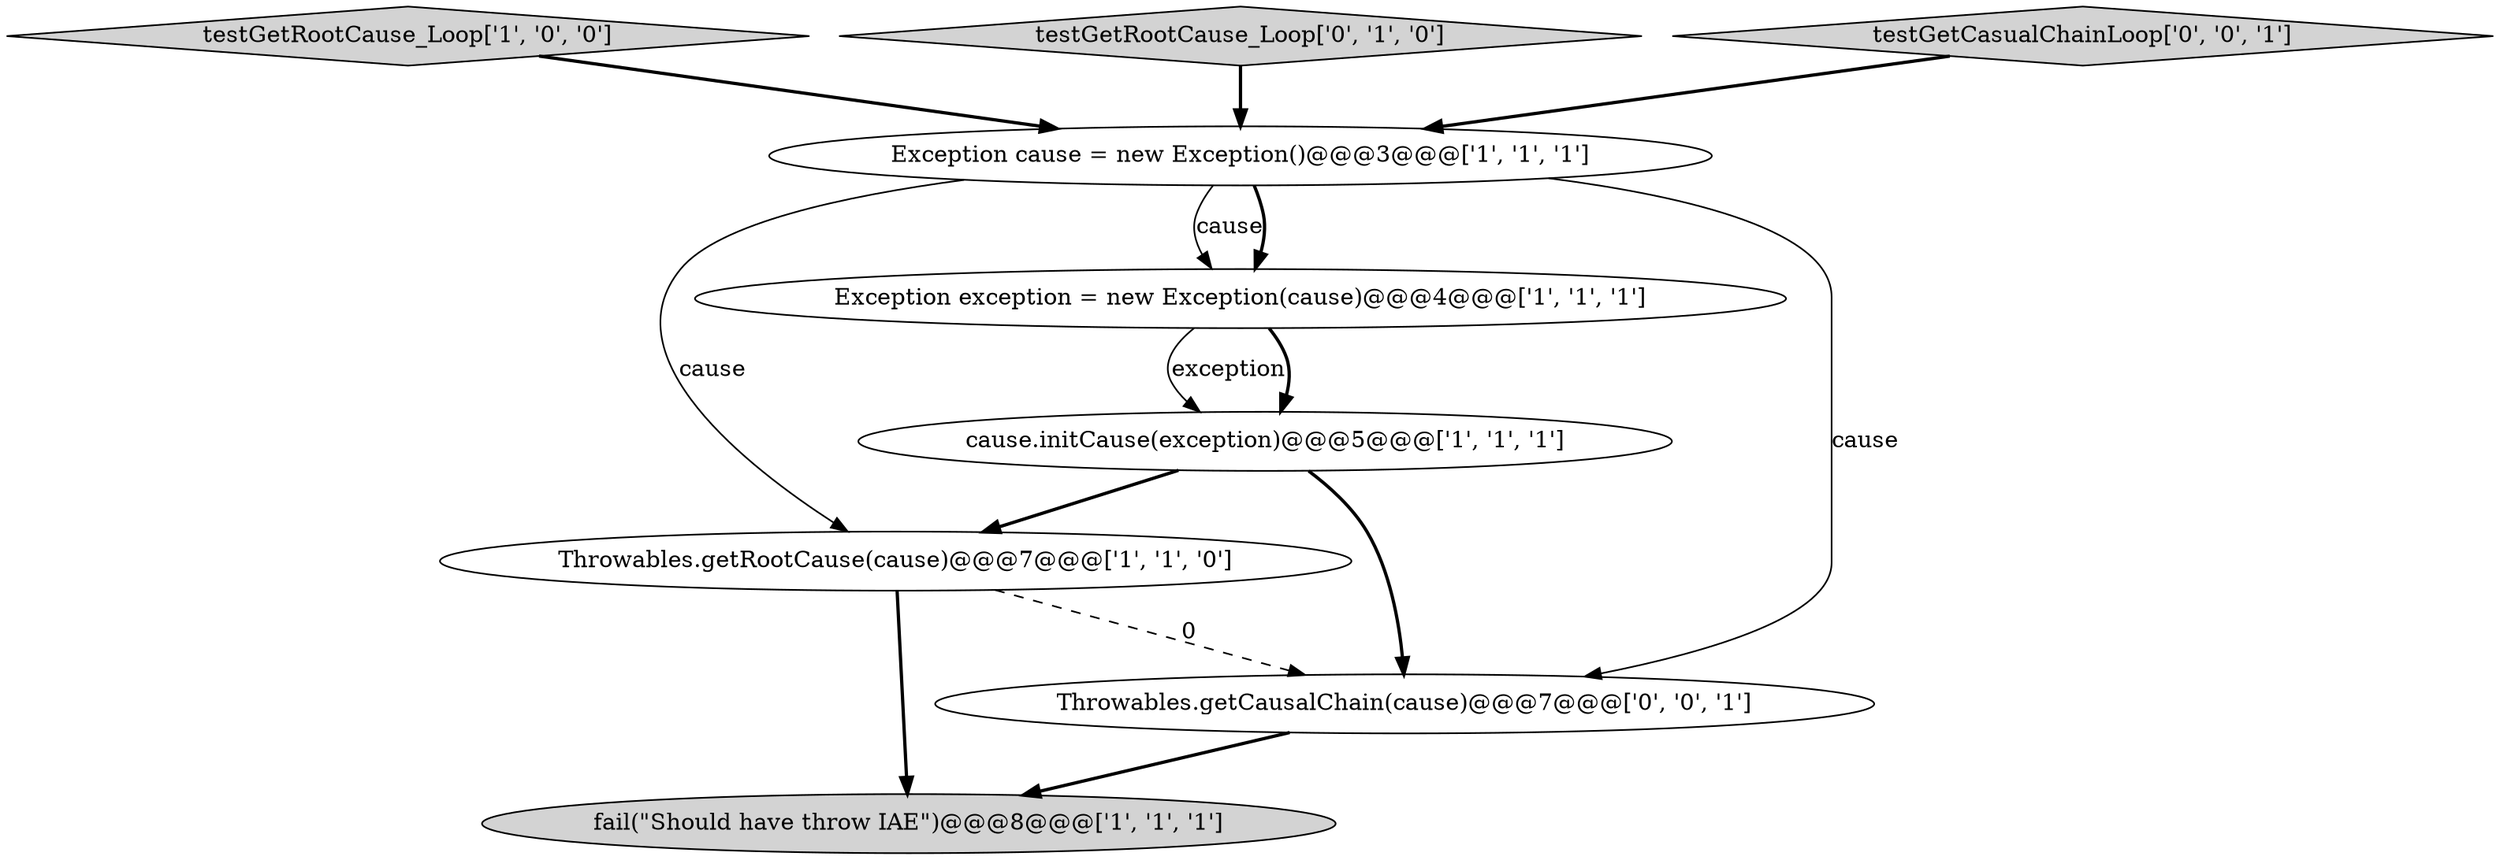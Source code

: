 digraph {
1 [style = filled, label = "testGetRootCause_Loop['1', '0', '0']", fillcolor = lightgray, shape = diamond image = "AAA0AAABBB1BBB"];
0 [style = filled, label = "fail(\"Should have throw IAE\")@@@8@@@['1', '1', '1']", fillcolor = lightgray, shape = ellipse image = "AAA0AAABBB1BBB"];
5 [style = filled, label = "Exception exception = new Exception(cause)@@@4@@@['1', '1', '1']", fillcolor = white, shape = ellipse image = "AAA0AAABBB1BBB"];
6 [style = filled, label = "testGetRootCause_Loop['0', '1', '0']", fillcolor = lightgray, shape = diamond image = "AAA0AAABBB2BBB"];
4 [style = filled, label = "cause.initCause(exception)@@@5@@@['1', '1', '1']", fillcolor = white, shape = ellipse image = "AAA0AAABBB1BBB"];
8 [style = filled, label = "testGetCasualChainLoop['0', '0', '1']", fillcolor = lightgray, shape = diamond image = "AAA0AAABBB3BBB"];
2 [style = filled, label = "Exception cause = new Exception()@@@3@@@['1', '1', '1']", fillcolor = white, shape = ellipse image = "AAA0AAABBB1BBB"];
7 [style = filled, label = "Throwables.getCausalChain(cause)@@@7@@@['0', '0', '1']", fillcolor = white, shape = ellipse image = "AAA0AAABBB3BBB"];
3 [style = filled, label = "Throwables.getRootCause(cause)@@@7@@@['1', '1', '0']", fillcolor = white, shape = ellipse image = "AAA0AAABBB1BBB"];
3->0 [style = bold, label=""];
4->3 [style = bold, label=""];
2->7 [style = solid, label="cause"];
2->5 [style = solid, label="cause"];
1->2 [style = bold, label=""];
7->0 [style = bold, label=""];
5->4 [style = solid, label="exception"];
8->2 [style = bold, label=""];
3->7 [style = dashed, label="0"];
4->7 [style = bold, label=""];
5->4 [style = bold, label=""];
2->5 [style = bold, label=""];
2->3 [style = solid, label="cause"];
6->2 [style = bold, label=""];
}
